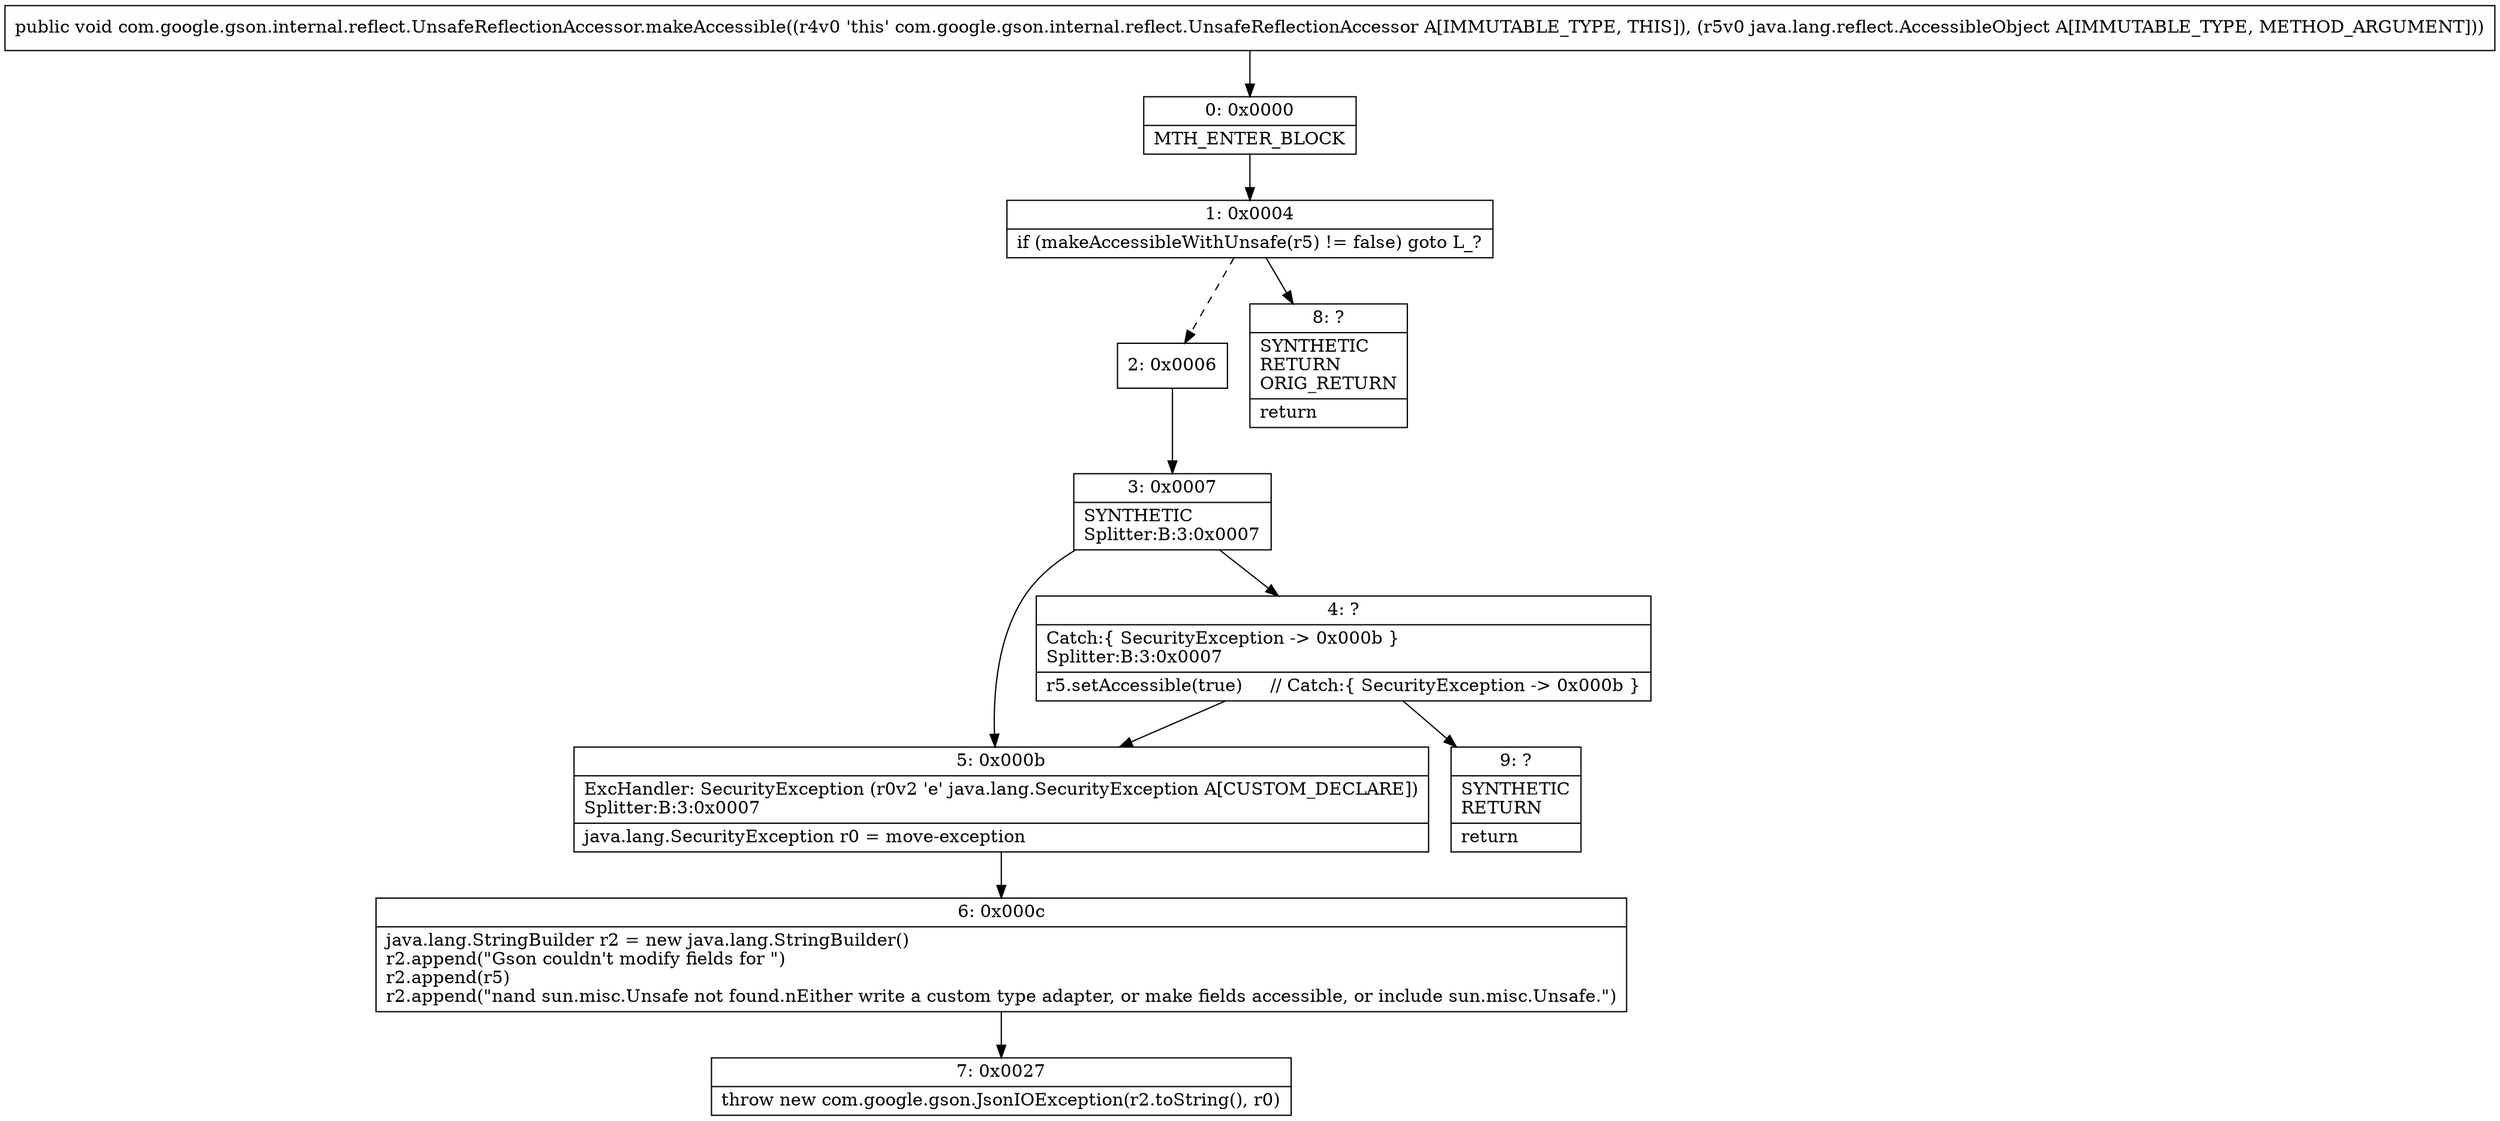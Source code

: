 digraph "CFG forcom.google.gson.internal.reflect.UnsafeReflectionAccessor.makeAccessible(Ljava\/lang\/reflect\/AccessibleObject;)V" {
Node_0 [shape=record,label="{0\:\ 0x0000|MTH_ENTER_BLOCK\l}"];
Node_1 [shape=record,label="{1\:\ 0x0004|if (makeAccessibleWithUnsafe(r5) != false) goto L_?\l}"];
Node_2 [shape=record,label="{2\:\ 0x0006}"];
Node_3 [shape=record,label="{3\:\ 0x0007|SYNTHETIC\lSplitter:B:3:0x0007\l}"];
Node_4 [shape=record,label="{4\:\ ?|Catch:\{ SecurityException \-\> 0x000b \}\lSplitter:B:3:0x0007\l|r5.setAccessible(true)     \/\/ Catch:\{ SecurityException \-\> 0x000b \}\l}"];
Node_5 [shape=record,label="{5\:\ 0x000b|ExcHandler: SecurityException (r0v2 'e' java.lang.SecurityException A[CUSTOM_DECLARE])\lSplitter:B:3:0x0007\l|java.lang.SecurityException r0 = move\-exception\l}"];
Node_6 [shape=record,label="{6\:\ 0x000c|java.lang.StringBuilder r2 = new java.lang.StringBuilder()\lr2.append(\"Gson couldn't modify fields for \")\lr2.append(r5)\lr2.append(\"nand sun.misc.Unsafe not found.nEither write a custom type adapter, or make fields accessible, or include sun.misc.Unsafe.\")\l}"];
Node_7 [shape=record,label="{7\:\ 0x0027|throw new com.google.gson.JsonIOException(r2.toString(), r0)\l}"];
Node_8 [shape=record,label="{8\:\ ?|SYNTHETIC\lRETURN\lORIG_RETURN\l|return\l}"];
Node_9 [shape=record,label="{9\:\ ?|SYNTHETIC\lRETURN\l|return\l}"];
MethodNode[shape=record,label="{public void com.google.gson.internal.reflect.UnsafeReflectionAccessor.makeAccessible((r4v0 'this' com.google.gson.internal.reflect.UnsafeReflectionAccessor A[IMMUTABLE_TYPE, THIS]), (r5v0 java.lang.reflect.AccessibleObject A[IMMUTABLE_TYPE, METHOD_ARGUMENT])) }"];
MethodNode -> Node_0;
Node_0 -> Node_1;
Node_1 -> Node_2[style=dashed];
Node_1 -> Node_8;
Node_2 -> Node_3;
Node_3 -> Node_4;
Node_3 -> Node_5;
Node_4 -> Node_5;
Node_4 -> Node_9;
Node_5 -> Node_6;
Node_6 -> Node_7;
}

